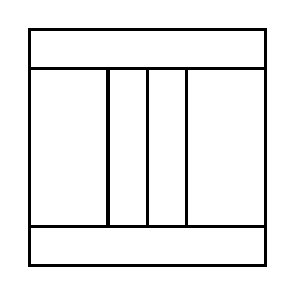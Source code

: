 \begin{tikzpicture}[very thick, scale=.5]
    \draw (0,5) rectangle (6,6);
    \draw (0,1) rectangle (2,5);
    \draw (2,1) rectangle (3,5);
    \draw (3,1) rectangle (4,5);
    \draw (4,1) rectangle (6,5);
    \draw (0,0) rectangle (6,1);
\end{tikzpicture}
